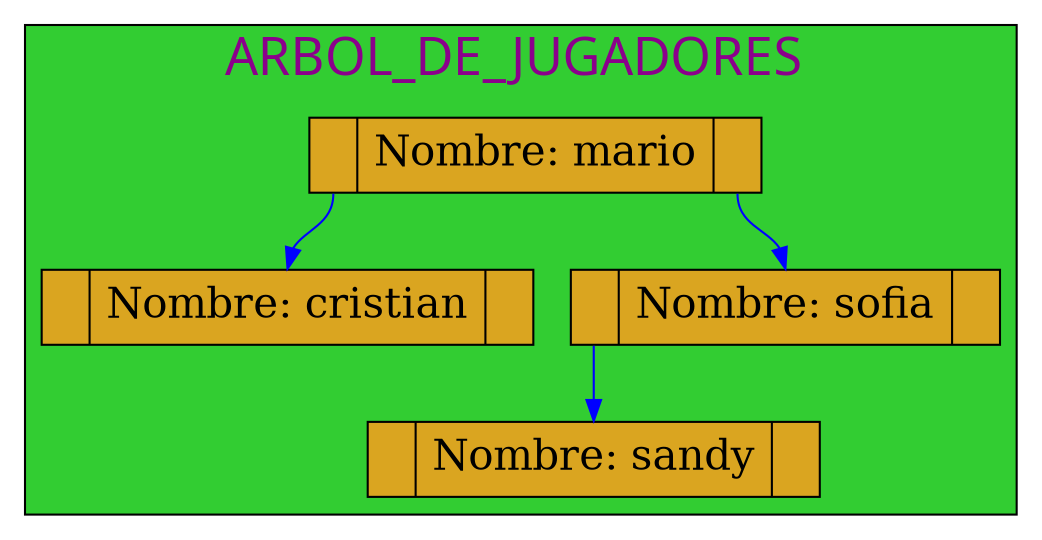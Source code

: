 digraph ArbolBB{
subgraph cluster_1 {

label= "ARBOL_DE_JUGADORES ";
labelloc=t;
fontcolor=magenta4;
fontname=algerian
fontsize=25;
style=filled;
fillcolor=limegreen;
node[shape=record,height=0.5 style=filled fontcolor=black fillcolor=goldenrod fontsize=20 ];


25770475776[label="<f0> |<f1>Nombre: mario |<f2> " ]; 
25770475984[label="<f0> |<f1>Nombre: cristian |<f2>" ]
25770476384[label="<f0> |<f1>Nombre: sofia |<f2>" ]
25770476192[label="<f0> |<f1>Nombre: sandy |<f2>" ]
25770476192[label="<f0> |<f1>Nombre: sandy |<f2>" ]

25770475776:f0->25770475984:f1 [color=blue]
25770475776:f2->25770476384:f1 [color=blue ]
25770476384:f0->25770476192:f1 [color=blue]

 }

 }